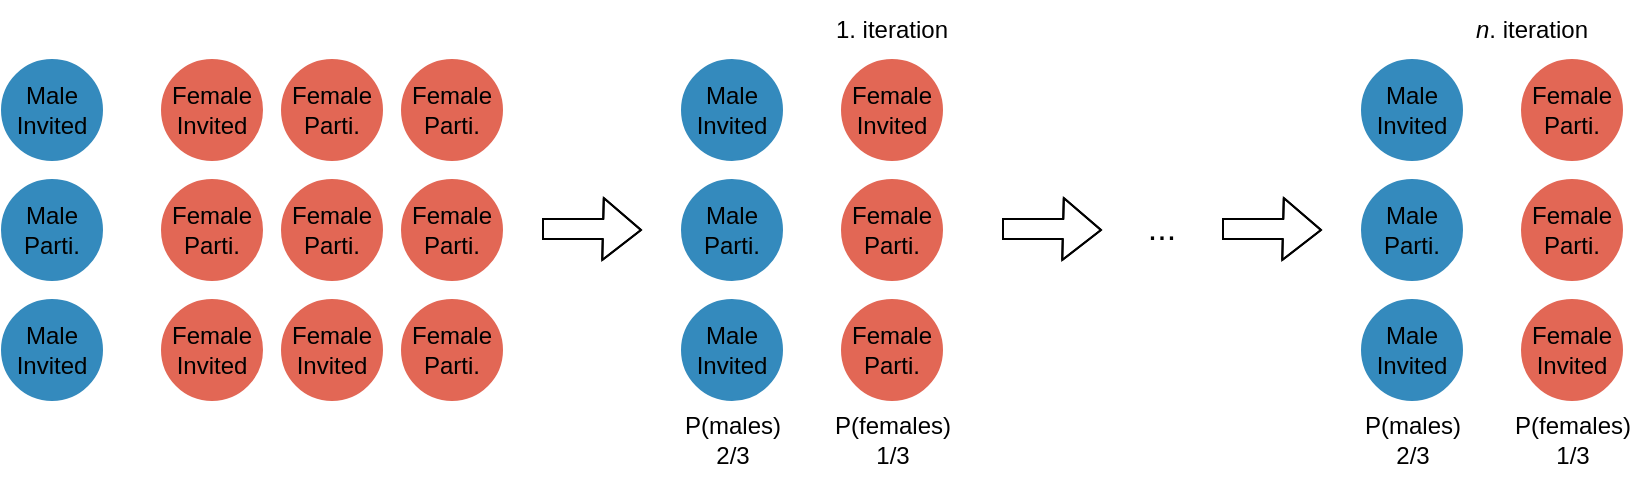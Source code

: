 <mxfile version="21.2.9" type="github">
  <diagram name="Page-1" id="qlMWBvsXQAdsg6N52M17">
    <mxGraphModel dx="1434" dy="764" grid="1" gridSize="10" guides="1" tooltips="1" connect="1" arrows="1" fold="1" page="1" pageScale="1" pageWidth="827" pageHeight="1169" math="0" shadow="0">
      <root>
        <mxCell id="0" />
        <mxCell id="1" parent="0" />
        <mxCell id="xtMrzXEk7o2Xpr5kk2pn-1" value="Male&lt;br&gt;Invited" style="ellipse;whiteSpace=wrap;html=1;aspect=fixed;strokeColor=#348abd;fillColor=#348abd;" vertex="1" parent="1">
          <mxGeometry x="5" y="30" width="50" height="50" as="geometry" />
        </mxCell>
        <mxCell id="xtMrzXEk7o2Xpr5kk2pn-2" value="Female&lt;br&gt;Invited" style="ellipse;whiteSpace=wrap;html=1;aspect=fixed;strokeColor=#e26755;fillColor=#e26755;" vertex="1" parent="1">
          <mxGeometry x="85" y="30" width="50" height="50" as="geometry" />
        </mxCell>
        <mxCell id="xtMrzXEk7o2Xpr5kk2pn-3" value="Female&lt;br&gt;Parti." style="ellipse;whiteSpace=wrap;html=1;aspect=fixed;strokeColor=#e26755;fillColor=#e26755;" vertex="1" parent="1">
          <mxGeometry x="145" y="30" width="50" height="50" as="geometry" />
        </mxCell>
        <mxCell id="xtMrzXEk7o2Xpr5kk2pn-5" value="Female&lt;br&gt;Parti." style="ellipse;whiteSpace=wrap;html=1;aspect=fixed;strokeColor=#e26755;fillColor=#e26755;" vertex="1" parent="1">
          <mxGeometry x="205" y="30" width="50" height="50" as="geometry" />
        </mxCell>
        <mxCell id="xtMrzXEk7o2Xpr5kk2pn-6" value="Male&lt;br&gt;Parti." style="ellipse;whiteSpace=wrap;html=1;aspect=fixed;strokeColor=#348abd;fillColor=#348abd;" vertex="1" parent="1">
          <mxGeometry x="5" y="90" width="50" height="50" as="geometry" />
        </mxCell>
        <mxCell id="xtMrzXEk7o2Xpr5kk2pn-8" value="Female&lt;br&gt;Parti." style="ellipse;whiteSpace=wrap;html=1;aspect=fixed;strokeColor=#e26755;fillColor=#e26755;" vertex="1" parent="1">
          <mxGeometry x="145" y="90" width="50" height="50" as="geometry" />
        </mxCell>
        <mxCell id="xtMrzXEk7o2Xpr5kk2pn-9" value="Female&lt;br&gt;Parti." style="ellipse;whiteSpace=wrap;html=1;aspect=fixed;strokeColor=#e26755;fillColor=#e26755;" vertex="1" parent="1">
          <mxGeometry x="205" y="90" width="50" height="50" as="geometry" />
        </mxCell>
        <mxCell id="xtMrzXEk7o2Xpr5kk2pn-10" value="Male&lt;br&gt;Invited" style="ellipse;whiteSpace=wrap;html=1;aspect=fixed;strokeColor=#348abd;fillColor=#348abd;" vertex="1" parent="1">
          <mxGeometry x="5" y="150" width="50" height="50" as="geometry" />
        </mxCell>
        <mxCell id="xtMrzXEk7o2Xpr5kk2pn-11" value="Female&lt;br&gt;Invited" style="ellipse;whiteSpace=wrap;html=1;aspect=fixed;strokeColor=#e26755;fillColor=#e26755;" vertex="1" parent="1">
          <mxGeometry x="85" y="150" width="50" height="50" as="geometry" />
        </mxCell>
        <mxCell id="xtMrzXEk7o2Xpr5kk2pn-13" value="Female&lt;br&gt;Parti." style="ellipse;whiteSpace=wrap;html=1;aspect=fixed;strokeColor=#e26755;fillColor=#e26755;" vertex="1" parent="1">
          <mxGeometry x="205" y="150" width="50" height="50" as="geometry" />
        </mxCell>
        <mxCell id="xtMrzXEk7o2Xpr5kk2pn-14" value="Female&lt;br&gt;Parti." style="ellipse;whiteSpace=wrap;html=1;aspect=fixed;strokeColor=#e26755;fillColor=#e26755;" vertex="1" parent="1">
          <mxGeometry x="85" y="90" width="50" height="50" as="geometry" />
        </mxCell>
        <mxCell id="xtMrzXEk7o2Xpr5kk2pn-15" value="Female&lt;br&gt;Invited" style="ellipse;whiteSpace=wrap;html=1;aspect=fixed;strokeColor=#e26755;fillColor=#e26755;" vertex="1" parent="1">
          <mxGeometry x="145" y="150" width="50" height="50" as="geometry" />
        </mxCell>
        <mxCell id="xtMrzXEk7o2Xpr5kk2pn-17" value="" style="shape=flexArrow;endArrow=classic;html=1;rounded=0;" edge="1" parent="1">
          <mxGeometry width="50" height="50" relative="1" as="geometry">
            <mxPoint x="275" y="114.5" as="sourcePoint" />
            <mxPoint x="325" y="115" as="targetPoint" />
            <Array as="points">
              <mxPoint x="305" y="114.5" />
            </Array>
          </mxGeometry>
        </mxCell>
        <mxCell id="xtMrzXEk7o2Xpr5kk2pn-18" value="Male&lt;br&gt;Invited" style="ellipse;whiteSpace=wrap;html=1;aspect=fixed;strokeColor=#348abd;fillColor=#348abd;" vertex="1" parent="1">
          <mxGeometry x="345" y="30" width="50" height="50" as="geometry" />
        </mxCell>
        <mxCell id="xtMrzXEk7o2Xpr5kk2pn-19" value="Female&lt;br&gt;Invited" style="ellipse;whiteSpace=wrap;html=1;aspect=fixed;strokeColor=#e26755;fillColor=#e26755;" vertex="1" parent="1">
          <mxGeometry x="425" y="30" width="50" height="50" as="geometry" />
        </mxCell>
        <mxCell id="xtMrzXEk7o2Xpr5kk2pn-20" value="Male&lt;br&gt;Parti." style="ellipse;whiteSpace=wrap;html=1;aspect=fixed;strokeColor=#348abd;fillColor=#348abd;" vertex="1" parent="1">
          <mxGeometry x="345" y="90" width="50" height="50" as="geometry" />
        </mxCell>
        <mxCell id="xtMrzXEk7o2Xpr5kk2pn-21" value="Male&lt;br&gt;Invited" style="ellipse;whiteSpace=wrap;html=1;aspect=fixed;strokeColor=#348abd;fillColor=#348abd;" vertex="1" parent="1">
          <mxGeometry x="345" y="150" width="50" height="50" as="geometry" />
        </mxCell>
        <mxCell id="xtMrzXEk7o2Xpr5kk2pn-23" value="Female&lt;br&gt;Parti." style="ellipse;whiteSpace=wrap;html=1;aspect=fixed;strokeColor=#e26755;fillColor=#e26755;" vertex="1" parent="1">
          <mxGeometry x="425" y="90" width="50" height="50" as="geometry" />
        </mxCell>
        <mxCell id="xtMrzXEk7o2Xpr5kk2pn-24" value="Female&lt;br&gt;Parti." style="ellipse;whiteSpace=wrap;html=1;aspect=fixed;strokeColor=#e26755;fillColor=#e26755;" vertex="1" parent="1">
          <mxGeometry x="425" y="150" width="50" height="50" as="geometry" />
        </mxCell>
        <mxCell id="xtMrzXEk7o2Xpr5kk2pn-26" value="Male&lt;br&gt;Invited" style="ellipse;whiteSpace=wrap;html=1;aspect=fixed;strokeColor=#348abd;fillColor=#348abd;" vertex="1" parent="1">
          <mxGeometry x="685" y="30" width="50" height="50" as="geometry" />
        </mxCell>
        <mxCell id="xtMrzXEk7o2Xpr5kk2pn-27" value="Female&lt;br&gt;Invited" style="ellipse;whiteSpace=wrap;html=1;aspect=fixed;strokeColor=#e26755;fillColor=#e26755;" vertex="1" parent="1">
          <mxGeometry x="765" y="150" width="50" height="50" as="geometry" />
        </mxCell>
        <mxCell id="xtMrzXEk7o2Xpr5kk2pn-28" value="Male&lt;br&gt;Parti." style="ellipse;whiteSpace=wrap;html=1;aspect=fixed;strokeColor=#348abd;fillColor=#348abd;" vertex="1" parent="1">
          <mxGeometry x="685" y="90" width="50" height="50" as="geometry" />
        </mxCell>
        <mxCell id="xtMrzXEk7o2Xpr5kk2pn-29" value="Male&lt;br&gt;Invited" style="ellipse;whiteSpace=wrap;html=1;aspect=fixed;strokeColor=#348abd;fillColor=#348abd;" vertex="1" parent="1">
          <mxGeometry x="685" y="150" width="50" height="50" as="geometry" />
        </mxCell>
        <mxCell id="xtMrzXEk7o2Xpr5kk2pn-31" value="Female&lt;br&gt;Parti." style="ellipse;whiteSpace=wrap;html=1;aspect=fixed;strokeColor=#e26755;fillColor=#e26755;" vertex="1" parent="1">
          <mxGeometry x="765" y="90" width="50" height="50" as="geometry" />
        </mxCell>
        <mxCell id="xtMrzXEk7o2Xpr5kk2pn-33" value="Female&lt;br&gt;Parti." style="ellipse;whiteSpace=wrap;html=1;aspect=fixed;strokeColor=#e26755;fillColor=#e26755;" vertex="1" parent="1">
          <mxGeometry x="765" y="30" width="50" height="50" as="geometry" />
        </mxCell>
        <mxCell id="xtMrzXEk7o2Xpr5kk2pn-34" value="1. iteration" style="text;html=1;strokeColor=none;fillColor=none;align=center;verticalAlign=middle;whiteSpace=wrap;rounded=0;" vertex="1" parent="1">
          <mxGeometry x="410" width="80" height="30" as="geometry" />
        </mxCell>
        <mxCell id="xtMrzXEk7o2Xpr5kk2pn-35" value="&lt;i&gt;n&lt;/i&gt;. iteration" style="text;html=1;strokeColor=none;fillColor=none;align=center;verticalAlign=middle;whiteSpace=wrap;rounded=0;" vertex="1" parent="1">
          <mxGeometry x="730" width="80" height="30" as="geometry" />
        </mxCell>
        <mxCell id="xtMrzXEk7o2Xpr5kk2pn-36" value="" style="shape=flexArrow;endArrow=classic;html=1;rounded=0;" edge="1" parent="1">
          <mxGeometry width="50" height="50" relative="1" as="geometry">
            <mxPoint x="505" y="114.5" as="sourcePoint" />
            <mxPoint x="555" y="115" as="targetPoint" />
            <Array as="points">
              <mxPoint x="535" y="114.5" />
            </Array>
          </mxGeometry>
        </mxCell>
        <mxCell id="xtMrzXEk7o2Xpr5kk2pn-37" value="&lt;font style=&quot;font-size: 17px;&quot;&gt;...&lt;/font&gt;" style="text;html=1;strokeColor=none;fillColor=none;align=center;verticalAlign=middle;whiteSpace=wrap;rounded=0;" vertex="1" parent="1">
          <mxGeometry x="545" y="100" width="80" height="30" as="geometry" />
        </mxCell>
        <mxCell id="xtMrzXEk7o2Xpr5kk2pn-38" value="" style="shape=flexArrow;endArrow=classic;html=1;rounded=0;" edge="1" parent="1">
          <mxGeometry width="50" height="50" relative="1" as="geometry">
            <mxPoint x="615" y="114.5" as="sourcePoint" />
            <mxPoint x="665" y="115" as="targetPoint" />
            <Array as="points">
              <mxPoint x="645" y="114.5" />
            </Array>
          </mxGeometry>
        </mxCell>
        <mxCell id="xtMrzXEk7o2Xpr5kk2pn-40" value="P(males)&lt;br&gt;2/3" style="text;html=1;strokeColor=none;fillColor=none;align=center;verticalAlign=middle;whiteSpace=wrap;rounded=0;" vertex="1" parent="1">
          <mxGeometry x="337.5" y="200" width="65" height="40" as="geometry" />
        </mxCell>
        <mxCell id="xtMrzXEk7o2Xpr5kk2pn-41" value="P(females)&lt;br&gt;1/3" style="text;html=1;strokeColor=none;fillColor=none;align=center;verticalAlign=middle;whiteSpace=wrap;rounded=0;" vertex="1" parent="1">
          <mxGeometry x="417.5" y="200" width="65" height="40" as="geometry" />
        </mxCell>
        <mxCell id="xtMrzXEk7o2Xpr5kk2pn-42" value="P(females)&lt;br&gt;1/3" style="text;html=1;strokeColor=none;fillColor=none;align=center;verticalAlign=middle;whiteSpace=wrap;rounded=0;" vertex="1" parent="1">
          <mxGeometry x="757.5" y="200" width="65" height="40" as="geometry" />
        </mxCell>
        <mxCell id="xtMrzXEk7o2Xpr5kk2pn-43" value="P(males)&lt;br&gt;2/3" style="text;html=1;strokeColor=none;fillColor=none;align=center;verticalAlign=middle;whiteSpace=wrap;rounded=0;" vertex="1" parent="1">
          <mxGeometry x="677.5" y="200" width="65" height="40" as="geometry" />
        </mxCell>
      </root>
    </mxGraphModel>
  </diagram>
</mxfile>
